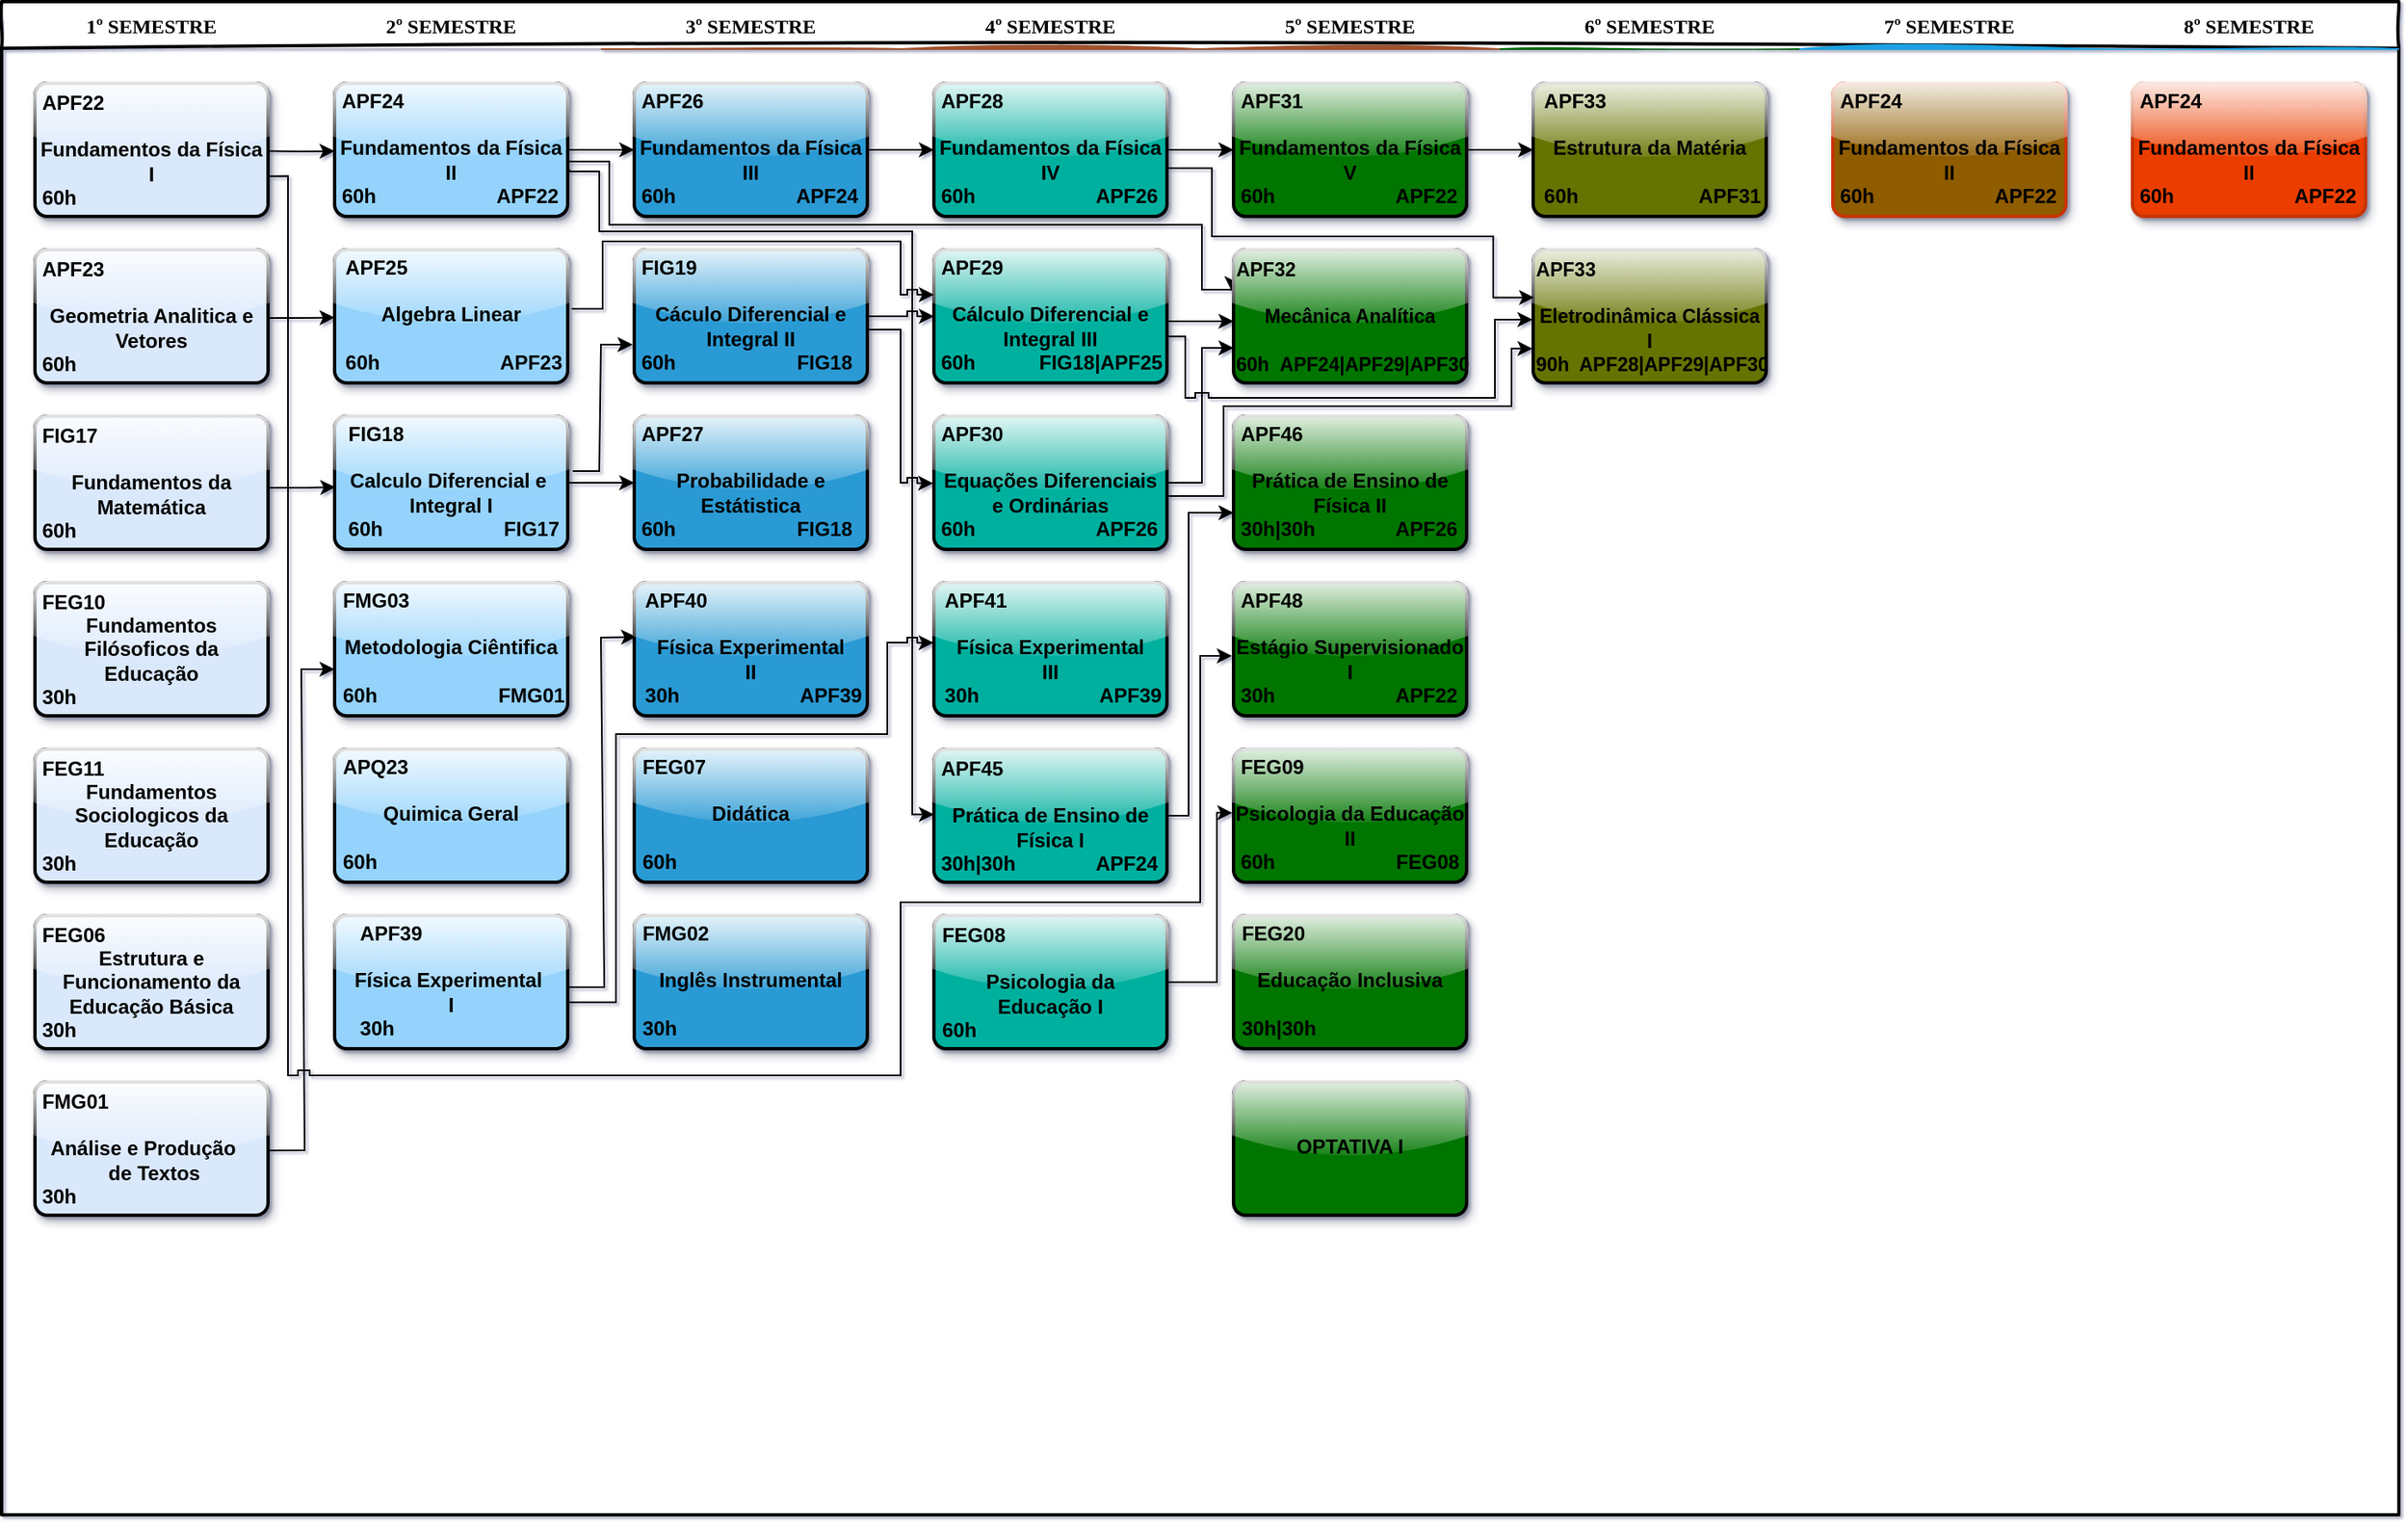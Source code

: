 <mxfile version="23.1.1" type="github">
  <diagram id="wFE0QG_FPsp0jaGvCLVb" name="Page-1">
    <mxGraphModel dx="1876" dy="996" grid="0" gridSize="10" guides="1" tooltips="1" connect="1" arrows="1" fold="1" page="1" pageScale="1" pageWidth="850" pageHeight="1100" math="0" shadow="1">
      <root>
        <mxCell id="0" />
        <mxCell id="1" parent="0" />
        <mxCell id="_5mSTuPxr-ZiKRkBDSY7-1" value="" style="swimlane;fontStyle=2;childLayout=stackLayout;horizontal=1;startSize=28;horizontalStack=1;resizeParent=1;resizeParentMax=0;resizeLast=0;collapsible=0;marginBottom=0;swimlaneFillColor=none;fontFamily=Permanent Marker;fontSize=16;points=[];verticalAlign=top;stackBorder=0;resizable=1;strokeWidth=2;sketch=1;disableMultiStroke=1;gradientColor=none;fillColor=default;glass=0;" parent="1" vertex="1">
          <mxGeometry x="152" y="112" width="1440" height="909" as="geometry" />
        </mxCell>
        <object label="1º SEMESTRE" status="New" id="_5mSTuPxr-ZiKRkBDSY7-2">
          <mxCell style="swimlane;strokeWidth=2;fontFamily=Permanent Marker;html=0;startSize=1;verticalAlign=bottom;spacingBottom=5;points=[];childLayout=stackLayout;stackBorder=20;stackSpacing=20;resizeLast=0;resizeParent=1;horizontalStack=0;collapsible=0;sketch=1;strokeColor=none;fillStyle=solid;fillColor=none;gradientColor=default;" parent="_5mSTuPxr-ZiKRkBDSY7-1" vertex="1">
            <mxGeometry y="28" width="180" height="881" as="geometry" />
          </mxCell>
        </object>
        <object label="&lt;font style=&quot;&quot; face=&quot;Helvetica&quot;&gt;&lt;br&gt;&lt;div style=&quot;text-align: left;&quot;&gt;&amp;nbsp;APF22&lt;/div&gt;&lt;div style=&quot;text-align: left;&quot;&gt;&lt;br&gt;&lt;/div&gt;Fundamentos da Física I&lt;br&gt;&lt;div style=&quot;font-size: 12px; text-align: left;&quot;&gt;&amp;nbsp;60h&lt;span style=&quot;background-color: initial; white-space: pre;&quot;&gt;&#x9;&lt;/span&gt;&lt;span style=&quot;background-color: initial; white-space: pre;&quot;&gt;&#x9;&lt;/span&gt;&lt;/div&gt;&lt;div style=&quot;font-size: 12px; text-align: left;&quot;&gt;&lt;br&gt;&lt;/div&gt;&lt;/font&gt;" placeholders="1" id="_5mSTuPxr-ZiKRkBDSY7-3">
          <mxCell style="whiteSpace=wrap;html=1;strokeWidth=2;fillColor=#dae8fc;fontStyle=1;spacingTop=0;rounded=1;arcSize=9;points=[];fontFamily=Permanent Marker;hachureGap=8;fillWeight=1;strokeColor=default;glass=1;shadow=1;" parent="_5mSTuPxr-ZiKRkBDSY7-2" vertex="1">
            <mxGeometry x="20" y="21" width="140" height="80" as="geometry" />
          </mxCell>
        </object>
        <object label="&lt;div style=&quot;text-align: left;&quot;&gt;&lt;span style=&quot;background-color: initial;&quot;&gt;&lt;font face=&quot;Helvetica&quot;&gt;&lt;br&gt;&lt;/font&gt;&lt;/span&gt;&lt;/div&gt;&lt;div style=&quot;text-align: left;&quot;&gt;&lt;span style=&quot;background-color: initial;&quot;&gt;&lt;font face=&quot;Helvetica&quot;&gt;&amp;nbsp;APF23&lt;/font&gt;&lt;/span&gt;&lt;/div&gt;&lt;div style=&quot;border-color: var(--border-color); text-align: left;&quot;&gt;&lt;font face=&quot;Helvetica&quot;&gt;&lt;br style=&quot;border-color: var(--border-color);&quot;&gt;&lt;/font&gt;&lt;/div&gt;&lt;div style=&quot;text-align: center; border-color: var(--border-color);&quot;&gt;&lt;font face=&quot;Helvetica&quot;&gt;Geometria Analitica e Vetores&lt;/font&gt;&lt;/div&gt;&lt;div style=&quot;text-align: left; border-color: var(--border-color);&quot;&gt;&lt;span style=&quot;font-family: Helvetica; background-color: initial;&quot;&gt;&amp;nbsp;60h&lt;/span&gt;&lt;span style=&quot;font-family: Helvetica; background-color: initial; white-space: pre;&quot;&gt;&amp;nbsp;&amp;nbsp;&amp;nbsp;&amp;nbsp;&lt;/span&gt;&lt;span style=&quot;font-family: Helvetica; background-color: initial; border-color: var(--border-color);&quot;&gt;&lt;span style=&quot;white-space: pre;&quot;&gt;&amp;nbsp;&amp;nbsp;&amp;nbsp;&amp;nbsp;&lt;/span&gt;&lt;/span&gt;&lt;/div&gt;&lt;div style=&quot;border-color: var(--border-color); text-align: left;&quot;&gt;&lt;br style=&quot;border-color: var(--border-color); font-family: Helvetica;&quot;&gt;&lt;/div&gt;" placeholders="1" id="zUUzP4G1sy1ztIb5Q9ei-7">
          <mxCell style="whiteSpace=wrap;html=1;strokeWidth=2;fillColor=#dae8fc;fontStyle=1;spacingTop=0;rounded=1;arcSize=9;points=[];fontFamily=Permanent Marker;hachureGap=8;fillWeight=1;strokeColor=default;glass=1;shadow=1;" parent="_5mSTuPxr-ZiKRkBDSY7-2" vertex="1">
            <mxGeometry x="20" y="121" width="140" height="80" as="geometry" />
          </mxCell>
        </object>
        <mxCell id="syIFeODyCTfg-qtfyvsN-7" value="" style="endArrow=classic;html=1;rounded=0;entryX=0.003;entryY=0.533;entryDx=0;entryDy=0;entryPerimeter=0;" edge="1" parent="_5mSTuPxr-ZiKRkBDSY7-2" target="zUUzP4G1sy1ztIb5Q9ei-38">
          <mxGeometry width="50" height="50" relative="1" as="geometry">
            <mxPoint x="160" y="264" as="sourcePoint" />
            <mxPoint x="198" y="270" as="targetPoint" />
            <Array as="points">
              <mxPoint x="182" y="264" />
            </Array>
          </mxGeometry>
        </mxCell>
        <object label="&lt;div style=&quot;text-align: left;&quot;&gt;&lt;span style=&quot;background-color: initial;&quot;&gt;&lt;font face=&quot;Helvetica&quot;&gt;&lt;br&gt;&lt;/font&gt;&lt;/span&gt;&lt;/div&gt;&lt;div style=&quot;text-align: left;&quot;&gt;&lt;span style=&quot;background-color: initial;&quot;&gt;&lt;font face=&quot;Helvetica&quot;&gt;&amp;nbsp;FIG17&lt;/font&gt;&lt;/span&gt;&lt;/div&gt;&lt;div style=&quot;border-color: var(--border-color); text-align: left;&quot;&gt;&lt;font face=&quot;Helvetica&quot;&gt;&lt;br style=&quot;border-color: var(--border-color);&quot;&gt;&lt;/font&gt;&lt;/div&gt;&lt;div style=&quot;text-align: center; border-color: var(--border-color);&quot;&gt;&lt;font face=&quot;Helvetica&quot;&gt;Fundamentos da Matemática&lt;/font&gt;&lt;/div&gt;&lt;div style=&quot;text-align: left; border-color: var(--border-color);&quot;&gt;&lt;span style=&quot;font-family: Helvetica; background-color: initial;&quot;&gt;&amp;nbsp;60h&lt;/span&gt;&lt;span style=&quot;font-family: Helvetica; background-color: initial; white-space: pre;&quot;&gt;&amp;nbsp;&amp;nbsp;&amp;nbsp;&amp;nbsp;&lt;/span&gt;&lt;span style=&quot;font-family: Helvetica; background-color: initial; border-color: var(--border-color);&quot;&gt;&lt;span style=&quot;white-space: pre;&quot;&gt;&amp;nbsp;&amp;nbsp;&amp;nbsp;&amp;nbsp;&lt;/span&gt;&lt;/span&gt;&lt;/div&gt;&lt;div style=&quot;border-color: var(--border-color); text-align: left;&quot;&gt;&lt;br style=&quot;border-color: var(--border-color); font-family: Helvetica;&quot;&gt;&lt;/div&gt;" placeholders="1" id="zUUzP4G1sy1ztIb5Q9ei-20">
          <mxCell style="whiteSpace=wrap;html=1;strokeWidth=2;fillColor=#dae8fc;fontStyle=1;spacingTop=0;rounded=1;arcSize=9;points=[];fontFamily=Permanent Marker;hachureGap=8;fillWeight=1;strokeColor=default;glass=1;shadow=1;" parent="_5mSTuPxr-ZiKRkBDSY7-2" vertex="1">
            <mxGeometry x="20" y="221" width="140" height="80" as="geometry" />
          </mxCell>
        </object>
        <object label="&lt;div style=&quot;text-align: left;&quot;&gt;&lt;span style=&quot;background-color: initial;&quot;&gt;&lt;font face=&quot;Helvetica&quot;&gt;&lt;br&gt;&lt;/font&gt;&lt;/span&gt;&lt;/div&gt;&lt;div style=&quot;text-align: left;&quot;&gt;&lt;span style=&quot;background-color: initial;&quot;&gt;&lt;font face=&quot;Helvetica&quot;&gt;&amp;nbsp;FEG10&lt;/font&gt;&lt;/span&gt;&lt;/div&gt;&lt;div style=&quot;text-align: center; border-color: var(--border-color);&quot;&gt;&lt;font face=&quot;Helvetica&quot;&gt;Fundamentos Filósoficos da Educação&lt;/font&gt;&lt;/div&gt;&lt;div style=&quot;text-align: left; border-color: var(--border-color);&quot;&gt;&lt;span style=&quot;font-family: Helvetica; background-color: initial;&quot;&gt;&amp;nbsp;30h&lt;/span&gt;&lt;span style=&quot;font-family: Helvetica; background-color: initial; white-space: pre;&quot;&gt;&amp;nbsp;&amp;nbsp;&amp;nbsp;&amp;nbsp;&lt;/span&gt;&lt;span style=&quot;font-family: Helvetica; background-color: initial; border-color: var(--border-color);&quot;&gt;&lt;span style=&quot;white-space: pre;&quot;&gt;&amp;nbsp;&amp;nbsp;&amp;nbsp;&amp;nbsp;&lt;/span&gt;&lt;/span&gt;&lt;/div&gt;&lt;div style=&quot;border-color: var(--border-color); text-align: left;&quot;&gt;&lt;br style=&quot;border-color: var(--border-color); font-family: Helvetica;&quot;&gt;&lt;/div&gt;" placeholders="1" id="zUUzP4G1sy1ztIb5Q9ei-21">
          <mxCell style="whiteSpace=wrap;html=1;strokeWidth=2;fillColor=#dae8fc;fontStyle=1;spacingTop=0;rounded=1;arcSize=9;points=[];fontFamily=Permanent Marker;hachureGap=8;fillWeight=1;strokeColor=default;glass=1;shadow=1;" parent="_5mSTuPxr-ZiKRkBDSY7-2" vertex="1">
            <mxGeometry x="20" y="321" width="140" height="80" as="geometry" />
          </mxCell>
        </object>
        <object label="&lt;div style=&quot;text-align: left;&quot;&gt;&lt;span style=&quot;background-color: initial;&quot;&gt;&lt;font face=&quot;Helvetica&quot;&gt;&lt;br&gt;&lt;/font&gt;&lt;/span&gt;&lt;/div&gt;&lt;div style=&quot;text-align: left;&quot;&gt;&lt;span style=&quot;background-color: initial;&quot;&gt;&lt;font face=&quot;Helvetica&quot;&gt;&amp;nbsp;FEG11&lt;/font&gt;&lt;/span&gt;&lt;/div&gt;&lt;div style=&quot;text-align: center; border-color: var(--border-color);&quot;&gt;&lt;font face=&quot;Helvetica&quot;&gt;Fundamentos Sociologicos da Educação&lt;/font&gt;&lt;/div&gt;&lt;div style=&quot;text-align: left; border-color: var(--border-color);&quot;&gt;&lt;span style=&quot;font-family: Helvetica; background-color: initial;&quot;&gt;&amp;nbsp;30h&lt;/span&gt;&lt;span style=&quot;font-family: Helvetica; background-color: initial; white-space: pre;&quot;&gt;&amp;nbsp;&amp;nbsp;&amp;nbsp;&amp;nbsp;&lt;/span&gt;&lt;span style=&quot;font-family: Helvetica; background-color: initial; border-color: var(--border-color);&quot;&gt;&lt;span style=&quot;white-space: pre;&quot;&gt;&amp;nbsp;&amp;nbsp;&amp;nbsp;&amp;nbsp;&lt;/span&gt;&lt;/span&gt;&lt;/div&gt;&lt;div style=&quot;border-color: var(--border-color); text-align: left;&quot;&gt;&lt;br style=&quot;border-color: var(--border-color); font-family: Helvetica;&quot;&gt;&lt;/div&gt;" placeholders="1" id="zUUzP4G1sy1ztIb5Q9ei-23">
          <mxCell style="whiteSpace=wrap;html=1;strokeWidth=2;fillColor=#dae8fc;fontStyle=1;spacingTop=0;rounded=1;arcSize=9;points=[];fontFamily=Permanent Marker;hachureGap=8;fillWeight=1;strokeColor=default;glass=1;shadow=1;" parent="_5mSTuPxr-ZiKRkBDSY7-2" vertex="1">
            <mxGeometry x="20" y="421" width="140" height="80" as="geometry" />
          </mxCell>
        </object>
        <object label="&lt;div style=&quot;text-align: left;&quot;&gt;&lt;span style=&quot;background-color: initial;&quot;&gt;&lt;font face=&quot;Helvetica&quot;&gt;&lt;br&gt;&lt;/font&gt;&lt;/span&gt;&lt;/div&gt;&lt;div style=&quot;text-align: left;&quot;&gt;&lt;span style=&quot;background-color: initial;&quot;&gt;&lt;font face=&quot;Helvetica&quot;&gt;&amp;nbsp;FEG06&lt;/font&gt;&lt;/span&gt;&lt;/div&gt;&lt;div style=&quot;text-align: center; border-color: var(--border-color);&quot;&gt;&lt;font face=&quot;Helvetica&quot;&gt;Estrutura e Funcionamento da Educação Básica&lt;/font&gt;&lt;/div&gt;&lt;div style=&quot;text-align: left; border-color: var(--border-color);&quot;&gt;&lt;span style=&quot;font-family: Helvetica; background-color: initial;&quot;&gt;&amp;nbsp;30h&lt;/span&gt;&lt;span style=&quot;font-family: Helvetica; background-color: initial; white-space: pre;&quot;&gt;&amp;nbsp;&amp;nbsp;&amp;nbsp;&amp;nbsp;&lt;/span&gt;&lt;span style=&quot;font-family: Helvetica; background-color: initial; border-color: var(--border-color);&quot;&gt;&lt;span style=&quot;white-space: pre;&quot;&gt;&amp;nbsp;&amp;nbsp;&amp;nbsp;&amp;nbsp;&lt;/span&gt;&lt;/span&gt;&lt;/div&gt;&lt;div style=&quot;border-color: var(--border-color); text-align: left;&quot;&gt;&lt;br style=&quot;border-color: var(--border-color); font-family: Helvetica;&quot;&gt;&lt;/div&gt;" placeholders="1" id="zUUzP4G1sy1ztIb5Q9ei-24">
          <mxCell style="whiteSpace=wrap;html=1;strokeWidth=2;fillColor=#dae8fc;fontStyle=1;spacingTop=0;rounded=1;arcSize=9;points=[];fontFamily=Permanent Marker;hachureGap=8;fillWeight=1;strokeColor=default;glass=1;shadow=1;" parent="_5mSTuPxr-ZiKRkBDSY7-2" vertex="1">
            <mxGeometry x="20" y="521" width="140" height="80" as="geometry" />
          </mxCell>
        </object>
        <object label="&lt;div style=&quot;text-align: left;&quot;&gt;&lt;span style=&quot;font-family: Helvetica; background-color: initial;&quot;&gt;&lt;br&gt;&lt;/span&gt;&lt;/div&gt;&lt;div style=&quot;text-align: left;&quot;&gt;&lt;span style=&quot;font-family: Helvetica; background-color: initial;&quot;&gt;&amp;nbsp;FMG01&lt;/span&gt;&lt;br&gt;&lt;/div&gt;&lt;div style=&quot;text-align: left;&quot;&gt;&lt;span style=&quot;background-color: initial;&quot;&gt;&lt;font face=&quot;Helvetica&quot;&gt;&lt;br&gt;&lt;/font&gt;&lt;/span&gt;&lt;/div&gt;&lt;div style=&quot;text-align: center; border-color: var(--border-color);&quot;&gt;&lt;font face=&quot;Helvetica&quot;&gt;Análise e Produção&amp;nbsp; &amp;nbsp; &amp;nbsp;&lt;/font&gt;&lt;span style=&quot;background-color: initial; font-family: Helvetica;&quot;&gt;de Textos&lt;/span&gt;&lt;/div&gt;&lt;div style=&quot;text-align: left; border-color: var(--border-color);&quot;&gt;&lt;span style=&quot;background-color: initial; font-family: Helvetica;&quot;&gt;&amp;nbsp;30h&lt;/span&gt;&lt;span style=&quot;text-align: left; background-color: initial; font-family: Helvetica; white-space: pre;&quot;&gt;&amp;nbsp;&amp;nbsp;&amp;nbsp;&amp;nbsp;&lt;/span&gt;&lt;span style=&quot;text-align: left; background-color: initial; font-family: Helvetica; border-color: var(--border-color);&quot;&gt;&lt;span style=&quot;white-space: pre;&quot;&gt;&amp;nbsp;&amp;nbsp;&amp;nbsp;&amp;nbsp;&lt;/span&gt;&lt;/span&gt;&lt;/div&gt;&lt;div style=&quot;border-color: var(--border-color); text-align: left;&quot;&gt;&lt;br style=&quot;border-color: var(--border-color); font-family: Helvetica;&quot;&gt;&lt;/div&gt;" placeholders="1" id="zUUzP4G1sy1ztIb5Q9ei-25">
          <mxCell style="whiteSpace=wrap;html=1;strokeWidth=2;fillColor=#dae8fc;fontStyle=1;spacingTop=0;rounded=1;arcSize=9;points=[];fontFamily=Permanent Marker;hachureGap=8;fillWeight=1;strokeColor=default;glass=1;shadow=1;" parent="_5mSTuPxr-ZiKRkBDSY7-2" vertex="1">
            <mxGeometry x="20" y="621" width="140" height="80" as="geometry" />
          </mxCell>
        </object>
        <object label="2º SEMESTRE" status="New" id="UxCQeE6TKcD0Ho9k0yVD-1">
          <mxCell style="swimlane;strokeWidth=2;fontFamily=Permanent Marker;html=0;startSize=1;verticalAlign=bottom;spacingBottom=5;points=[];childLayout=stackLayout;stackBorder=20;stackSpacing=20;resizeLast=0;resizeParent=1;horizontalStack=0;collapsible=0;strokeColor=none;fillStyle=solid;fillColor=none;swimlaneLine=0;shadow=0;rounded=0;" parent="_5mSTuPxr-ZiKRkBDSY7-1" vertex="1">
            <mxGeometry x="180" y="28" width="180" height="881" as="geometry" />
          </mxCell>
        </object>
        <object label="&lt;font style=&quot;font-size: 12px;&quot; face=&quot;Helvetica&quot;&gt;&lt;br&gt;&lt;div style=&quot;text-align: left;&quot;&gt;&amp;nbsp;APF24&lt;/div&gt;&lt;div style=&quot;text-align: left;&quot;&gt;&lt;br&gt;&lt;/div&gt;Fundamentos da Física II&lt;br&gt;&lt;div style=&quot;text-align: left; line-height: 120%;&quot;&gt;&amp;nbsp;60h&lt;span style=&quot;background-color: initial; white-space: pre;&quot;&gt;&#x9;&lt;/span&gt;&lt;span style=&quot;background-color: initial; white-space: pre;&quot;&gt;&#x9;&lt;span style=&quot;white-space: pre;font-size:5px&quot;&gt;&#x9;&lt;/span&gt;     &lt;span style=&quot;white-space: pre;&quot;&gt;&#x9;&lt;/span&gt;     APF22&lt;/span&gt;&lt;/div&gt;&lt;div style=&quot;text-align: left;&quot;&gt;&lt;br&gt;&lt;/div&gt;&lt;/font&gt;" placeholders="1" id="zUUzP4G1sy1ztIb5Q9ei-16">
          <mxCell style="whiteSpace=wrap;html=1;strokeWidth=2;fillColor=#95D3FC;fontStyle=1;spacingTop=0;rounded=1;arcSize=9;points=[];fontFamily=Permanent Marker;hachureGap=8;fillWeight=1;strokeColor=default;glass=1;shadow=1;" parent="UxCQeE6TKcD0Ho9k0yVD-1" vertex="1">
            <mxGeometry x="20" y="21" width="140" height="80" as="geometry" />
          </mxCell>
        </object>
        <object label="&lt;font style=&quot;font-size: 12px;&quot; face=&quot;Helvetica&quot;&gt;&lt;br&gt;&lt;div style=&quot;text-align: left;&quot;&gt;&amp;nbsp;APF25&lt;/div&gt;&lt;div style=&quot;text-align: left;&quot;&gt;&lt;br&gt;&lt;/div&gt;Algebra Linear&lt;br&gt;&lt;br&gt;&lt;div style=&quot;text-align: left; line-height: 120%;&quot;&gt;&amp;nbsp;60h&lt;span style=&quot;background-color: initial; white-space: pre;&quot;&gt;&#x9;&lt;/span&gt;&lt;span style=&quot;background-color: initial; white-space: pre;&quot;&gt;&#x9;&lt;span style=&quot;white-space: pre;font-size:5px&quot;&gt;&#x9;&lt;/span&gt;     &lt;span style=&quot;white-space: pre;&quot;&gt;&#x9;&lt;/span&gt;     APF2&lt;/span&gt;3&lt;/div&gt;&lt;div style=&quot;text-align: left;&quot;&gt;&lt;br&gt;&lt;/div&gt;&lt;/font&gt;" placeholders="1" id="zUUzP4G1sy1ztIb5Q9ei-19">
          <mxCell style="whiteSpace=wrap;html=1;strokeWidth=2;fillColor=#95D3FC;fontStyle=1;spacingTop=0;rounded=1;arcSize=9;points=[];fontFamily=Permanent Marker;hachureGap=8;fillWeight=1;strokeColor=default;glass=1;shadow=1;" parent="UxCQeE6TKcD0Ho9k0yVD-1" vertex="1">
            <mxGeometry x="20" y="121" width="140" height="80" as="geometry" />
          </mxCell>
        </object>
        <mxCell id="syIFeODyCTfg-qtfyvsN-4" value="" style="endArrow=classic;html=1;rounded=0;entryX=-0.007;entryY=0.713;entryDx=0;entryDy=0;entryPerimeter=0;" edge="1" parent="UxCQeE6TKcD0Ho9k0yVD-1" target="syIFeODyCTfg-qtfyvsN-1">
          <mxGeometry width="50" height="50" relative="1" as="geometry">
            <mxPoint x="163" y="254" as="sourcePoint" />
            <mxPoint x="198" y="157" as="targetPoint" />
            <Array as="points">
              <mxPoint x="179" y="254" />
              <mxPoint x="180" y="178" />
            </Array>
          </mxGeometry>
        </mxCell>
        <object label="&lt;font style=&quot;font-size: 12px;&quot; face=&quot;Helvetica&quot;&gt;&lt;br&gt;&lt;div style=&quot;text-align: left;&quot;&gt;&amp;nbsp;FIG18&lt;/div&gt;&lt;div style=&quot;text-align: left;&quot;&gt;&lt;br&gt;&lt;/div&gt;Calculo Diferencial e&amp;nbsp;&lt;br&gt;Integral&amp;nbsp;I&lt;br&gt;&lt;div style=&quot;text-align: left; line-height: 120%;&quot;&gt;&amp;nbsp;60h&lt;span style=&quot;background-color: initial; white-space: pre;&quot;&gt;&#x9;&lt;/span&gt;&lt;span style=&quot;background-color: initial; white-space: pre;&quot;&gt;&#x9;&lt;span style=&quot;white-space: pre;font-size:5px&quot;&gt;&#x9;&lt;/span&gt;     &lt;span style=&quot;white-space: pre;&quot;&gt;&#x9;&lt;/span&gt;     &lt;/span&gt;FIG17&lt;/div&gt;&lt;div style=&quot;text-align: left;&quot;&gt;&lt;br&gt;&lt;/div&gt;&lt;/font&gt;" placeholders="1" id="zUUzP4G1sy1ztIb5Q9ei-38">
          <mxCell style="whiteSpace=wrap;html=1;strokeWidth=2;fillColor=#95D3FC;fontStyle=1;spacingTop=0;rounded=1;arcSize=9;points=[];fontFamily=Permanent Marker;hachureGap=8;fillWeight=1;strokeColor=default;glass=1;shadow=1;" parent="UxCQeE6TKcD0Ho9k0yVD-1" vertex="1">
            <mxGeometry x="20" y="221" width="140" height="80" as="geometry" />
          </mxCell>
        </object>
        <object label="&lt;font style=&quot;font-size: 12px;&quot; face=&quot;Helvetica&quot;&gt;&lt;br&gt;&lt;div style=&quot;text-align: left;&quot;&gt;&amp;nbsp;FMG03&lt;/div&gt;&lt;div style=&quot;text-align: left;&quot;&gt;&lt;br&gt;&lt;/div&gt;Metodologia Ciêntifica&lt;br&gt;&lt;br&gt;&lt;div style=&quot;text-align: left; line-height: 120%;&quot;&gt;&amp;nbsp;60h&lt;span style=&quot;background-color: initial; white-space: pre;&quot;&gt;&#x9;&lt;/span&gt;&lt;span style=&quot;background-color: initial; white-space: pre;&quot;&gt;&#x9;&lt;span style=&quot;white-space: pre;font-size:5px&quot;&gt;&#x9;&lt;/span&gt;     &lt;span style=&quot;white-space: pre;&quot;&gt;&#x9;&lt;/span&gt;     &lt;/span&gt;FMG01&lt;/div&gt;&lt;div style=&quot;text-align: left;&quot;&gt;&lt;br&gt;&lt;/div&gt;&lt;/font&gt;" placeholders="1" id="zUUzP4G1sy1ztIb5Q9ei-39">
          <mxCell style="whiteSpace=wrap;html=1;strokeWidth=2;fillColor=#95D3FC;fontStyle=1;spacingTop=0;rounded=1;arcSize=9;points=[];fontFamily=Permanent Marker;hachureGap=8;fillWeight=1;strokeColor=default;glass=1;shadow=1;" parent="UxCQeE6TKcD0Ho9k0yVD-1" vertex="1">
            <mxGeometry x="20" y="321" width="140" height="80" as="geometry" />
          </mxCell>
        </object>
        <object label="&lt;font style=&quot;font-size: 12px;&quot; face=&quot;Helvetica&quot;&gt;&lt;br&gt;&lt;div style=&quot;text-align: left;&quot;&gt;&amp;nbsp;APQ23&lt;/div&gt;&lt;div style=&quot;text-align: left;&quot;&gt;&lt;br&gt;&lt;/div&gt;Quimica Geral&lt;br&gt;&lt;br&gt;&lt;div style=&quot;text-align: left; line-height: 120%;&quot;&gt;&amp;nbsp;60h&lt;span style=&quot;background-color: initial; white-space: pre;&quot;&gt;&#x9;&lt;/span&gt;&lt;span style=&quot;background-color: initial; white-space: pre;&quot;&gt;&#x9;&lt;span style=&quot;white-space: pre;font-size:5px&quot;&gt;&#x9;&lt;/span&gt;     &lt;span style=&quot;white-space: pre;&quot;&gt;&#x9;&lt;/span&gt;     &lt;/span&gt;&amp;nbsp; &amp;nbsp; &amp;nbsp; &amp;nbsp; &amp;nbsp; &amp;nbsp;&amp;nbsp;&lt;/div&gt;&lt;div style=&quot;text-align: left;&quot;&gt;&lt;br&gt;&lt;/div&gt;&lt;/font&gt;" placeholders="1" id="zUUzP4G1sy1ztIb5Q9ei-40">
          <mxCell style="whiteSpace=wrap;html=1;strokeWidth=2;fillColor=#95D3FC;fontStyle=1;spacingTop=0;rounded=1;arcSize=9;points=[];fontFamily=Permanent Marker;hachureGap=8;fillWeight=1;strokeColor=default;glass=1;shadow=1;" parent="UxCQeE6TKcD0Ho9k0yVD-1" vertex="1">
            <mxGeometry x="20" y="421" width="140" height="80" as="geometry" />
          </mxCell>
        </object>
        <mxCell id="syIFeODyCTfg-qtfyvsN-9" value="" style="endArrow=classic;html=1;rounded=0;entryX=0.008;entryY=0.407;entryDx=0;entryDy=0;entryPerimeter=0;" edge="1" parent="UxCQeE6TKcD0Ho9k0yVD-1" target="syIFeODyCTfg-qtfyvsN-8">
          <mxGeometry width="50" height="50" relative="1" as="geometry">
            <mxPoint x="160" y="564" as="sourcePoint" />
            <mxPoint x="210" y="514" as="targetPoint" />
            <Array as="points">
              <mxPoint x="182" y="564" />
              <mxPoint x="180" y="354" />
            </Array>
          </mxGeometry>
        </mxCell>
        <object label="&lt;font style=&quot;font-size: 12px;&quot; face=&quot;Helvetica&quot;&gt;&lt;br&gt;&lt;div style=&quot;text-align: left;&quot;&gt;&amp;nbsp;APF39&lt;/div&gt;&lt;div style=&quot;text-align: left;&quot;&gt;&lt;br&gt;&lt;/div&gt;Física Experimental&amp;nbsp;&lt;br&gt;I&lt;br&gt;&lt;div style=&quot;text-align: left; line-height: 120%;&quot;&gt;&amp;nbsp;30h&lt;span style=&quot;background-color: initial; white-space: pre;&quot;&gt;&#x9;&lt;/span&gt;&lt;span style=&quot;background-color: initial; white-space: pre;&quot;&gt;&#x9;&lt;span style=&quot;white-space: pre;font-size:5px&quot;&gt;&#x9;&lt;/span&gt;     &lt;span style=&quot;white-space: pre;&quot;&gt;&#x9;&lt;/span&gt;     &lt;/span&gt;&lt;/div&gt;&lt;div style=&quot;text-align: left;&quot;&gt;&lt;br&gt;&lt;/div&gt;&lt;/font&gt;" placeholders="1" id="zUUzP4G1sy1ztIb5Q9ei-41">
          <mxCell style="whiteSpace=wrap;html=1;strokeWidth=2;fillColor=#95D3FC;fontStyle=1;spacingTop=0;rounded=1;arcSize=9;points=[];fontFamily=Permanent Marker;hachureGap=8;fillWeight=1;strokeColor=default;glass=1;shadow=1;" parent="UxCQeE6TKcD0Ho9k0yVD-1" vertex="1">
            <mxGeometry x="20" y="521" width="140" height="80" as="geometry" />
          </mxCell>
        </object>
        <object label="3º SEMESTRE" status="New" id="UxCQeE6TKcD0Ho9k0yVD-9">
          <mxCell style="swimlane;strokeWidth=2;fontFamily=Permanent Marker;html=0;startSize=1;verticalAlign=bottom;spacingBottom=5;points=[];childLayout=stackLayout;stackBorder=20;stackSpacing=20;resizeLast=0;resizeParent=1;horizontalStack=0;collapsible=0;sketch=1;strokeColor=none;fillStyle=solid;fillColor=#A0522D;fontStyle=1" parent="_5mSTuPxr-ZiKRkBDSY7-1" vertex="1">
            <mxGeometry x="360" y="28" width="180" height="881" as="geometry" />
          </mxCell>
        </object>
        <object label="&lt;font style=&quot;font-size: 12px;&quot; face=&quot;Helvetica&quot;&gt;&lt;br&gt;&lt;div style=&quot;text-align: left;&quot;&gt;&amp;nbsp;APF26&lt;/div&gt;&lt;div style=&quot;text-align: left;&quot;&gt;&lt;br&gt;&lt;/div&gt;Fundamentos da Física III&lt;br&gt;&lt;div style=&quot;text-align: left; line-height: 120%;&quot;&gt;&amp;nbsp;60h&lt;span style=&quot;background-color: initial; white-space: pre;&quot;&gt;&#x9;&lt;/span&gt;&lt;span style=&quot;background-color: initial; white-space: pre;&quot;&gt;&#x9;&lt;span style=&quot;white-space: pre;font-size:5px&quot;&gt;&#x9;&lt;/span&gt;     &lt;span style=&quot;white-space: pre;&quot;&gt;&#x9;&lt;/span&gt;     APF2&lt;/span&gt;4&lt;/div&gt;&lt;div style=&quot;text-align: left;&quot;&gt;&lt;br&gt;&lt;/div&gt;&lt;/font&gt;" placeholders="1" id="zUUzP4G1sy1ztIb5Q9ei-44">
          <mxCell style="whiteSpace=wrap;html=1;strokeWidth=2;fillColor=#299AD4;fontStyle=1;spacingTop=0;rounded=1;arcSize=9;points=[];fontFamily=Permanent Marker;hachureGap=8;fillWeight=1;strokeColor=default;glass=1;shadow=1;" parent="UxCQeE6TKcD0Ho9k0yVD-9" vertex="1">
            <mxGeometry x="20" y="21" width="140" height="80" as="geometry" />
          </mxCell>
        </object>
        <mxCell id="syIFeODyCTfg-qtfyvsN-43" style="edgeStyle=orthogonalEdgeStyle;rounded=0;orthogonalLoop=1;jettySize=auto;html=1;" edge="1" parent="UxCQeE6TKcD0Ho9k0yVD-9">
          <mxGeometry relative="1" as="geometry">
            <mxPoint x="-20" y="68.0" as="sourcePoint" />
            <mxPoint x="379" y="146" as="targetPoint" />
            <Array as="points">
              <mxPoint x="5" y="68" />
              <mxPoint x="5" y="106" />
              <mxPoint x="361" y="106" />
              <mxPoint x="361" y="145" />
              <mxPoint x="379" y="145" />
            </Array>
          </mxGeometry>
        </mxCell>
        <object label="&lt;font style=&quot;font-size: 12px;&quot; face=&quot;Helvetica&quot;&gt;&lt;br&gt;&lt;div style=&quot;text-align: left;&quot;&gt;&amp;nbsp;FIG19&lt;/div&gt;&lt;div style=&quot;text-align: left;&quot;&gt;&lt;br&gt;&lt;/div&gt;Cáculo Diferencial e Integral II&lt;br&gt;&lt;div style=&quot;text-align: left; line-height: 120%;&quot;&gt;&amp;nbsp;60h&lt;span style=&quot;background-color: initial; white-space: pre;&quot;&gt;&#x9;&lt;/span&gt;&lt;span style=&quot;background-color: initial; white-space: pre;&quot;&gt;&#x9;&lt;span style=&quot;white-space: pre;font-size:5px&quot;&gt;&#x9;&lt;/span&gt;     &lt;span style=&quot;white-space: pre;&quot;&gt;&#x9;&lt;/span&gt;     &lt;/span&gt;FIG18&lt;/div&gt;&lt;div style=&quot;text-align: left;&quot;&gt;&lt;br&gt;&lt;/div&gt;&lt;/font&gt;" placeholders="1" id="syIFeODyCTfg-qtfyvsN-1">
          <mxCell style="whiteSpace=wrap;html=1;strokeWidth=2;fillColor=#299AD4;fontStyle=1;spacingTop=0;rounded=1;arcSize=9;points=[];fontFamily=Permanent Marker;hachureGap=8;fillWeight=1;strokeColor=default;glass=1;shadow=1;" vertex="1" parent="UxCQeE6TKcD0Ho9k0yVD-9">
            <mxGeometry x="20" y="121" width="140" height="80" as="geometry" />
          </mxCell>
        </object>
        <mxCell id="syIFeODyCTfg-qtfyvsN-35" style="edgeStyle=orthogonalEdgeStyle;rounded=0;orthogonalLoop=1;jettySize=auto;html=1;entryX=-0.003;entryY=0.504;entryDx=0;entryDy=0;entryPerimeter=0;exitX=1.003;exitY=0.604;exitDx=0;exitDy=0;exitPerimeter=0;" edge="1" parent="UxCQeE6TKcD0Ho9k0yVD-9" target="syIFeODyCTfg-qtfyvsN-33">
          <mxGeometry relative="1" as="geometry">
            <mxPoint x="160.02" y="165" as="sourcePoint" />
            <mxPoint x="200.3" y="254.44" as="targetPoint" />
            <Array as="points">
              <mxPoint x="160" y="169" />
              <mxPoint x="180" y="169" />
              <mxPoint x="180" y="261" />
              <mxPoint x="184" y="261" />
              <mxPoint x="184" y="258" />
              <mxPoint x="190" y="258" />
              <mxPoint x="190" y="261" />
            </Array>
          </mxGeometry>
        </mxCell>
        <object label="&lt;font style=&quot;font-size: 12px;&quot; face=&quot;Helvetica&quot;&gt;&lt;br&gt;&lt;div style=&quot;text-align: left;&quot;&gt;&amp;nbsp;APF27&lt;/div&gt;&lt;div style=&quot;text-align: left;&quot;&gt;&lt;br&gt;&lt;/div&gt;Probabilidade e Estátistica&lt;br&gt;&lt;div style=&quot;text-align: left; line-height: 120%;&quot;&gt;&amp;nbsp;60h&lt;span style=&quot;background-color: initial; white-space: pre;&quot;&gt;&#x9;&lt;/span&gt;&lt;span style=&quot;background-color: initial; white-space: pre;&quot;&gt;&#x9;&lt;span style=&quot;white-space: pre;font-size:5px&quot;&gt;&#x9;&lt;/span&gt;     &lt;span style=&quot;white-space: pre;&quot;&gt;&#x9;&lt;/span&gt;     &lt;/span&gt;FIG18&lt;/div&gt;&lt;div style=&quot;text-align: left;&quot;&gt;&lt;br&gt;&lt;/div&gt;&lt;/font&gt;" placeholders="1" id="syIFeODyCTfg-qtfyvsN-5">
          <mxCell style="whiteSpace=wrap;html=1;strokeWidth=2;fillColor=#299AD4;fontStyle=1;spacingTop=0;rounded=1;arcSize=9;points=[];fontFamily=Permanent Marker;hachureGap=8;fillWeight=1;strokeColor=default;glass=1;shadow=1;" vertex="1" parent="UxCQeE6TKcD0Ho9k0yVD-9">
            <mxGeometry x="20" y="221" width="140" height="80" as="geometry" />
          </mxCell>
        </object>
        <object label="&lt;font style=&quot;font-size: 12px;&quot; face=&quot;Helvetica&quot;&gt;&lt;br&gt;&lt;div style=&quot;text-align: left;&quot;&gt;&amp;nbsp;APF40&lt;/div&gt;&lt;div style=&quot;text-align: left;&quot;&gt;&lt;br&gt;&lt;/div&gt;Física Experimental&lt;br&gt;II&lt;br&gt;&lt;div style=&quot;text-align: left; line-height: 120%;&quot;&gt;&amp;nbsp;30h&lt;span style=&quot;background-color: initial; white-space: pre;&quot;&gt;&#x9;&lt;/span&gt;&lt;span style=&quot;background-color: initial; white-space: pre;&quot;&gt;&#x9;&lt;span style=&quot;white-space: pre;font-size:5px&quot;&gt;&#x9;&lt;/span&gt;     &lt;span style=&quot;white-space: pre;&quot;&gt;&#x9;&lt;/span&gt;     &lt;/span&gt;APF39&lt;/div&gt;&lt;div style=&quot;text-align: left;&quot;&gt;&lt;br&gt;&lt;/div&gt;&lt;/font&gt;" placeholders="1" id="syIFeODyCTfg-qtfyvsN-8">
          <mxCell style="whiteSpace=wrap;html=1;strokeWidth=2;fillColor=#299AD4;fontStyle=1;spacingTop=0;rounded=1;arcSize=9;points=[];fontFamily=Permanent Marker;hachureGap=8;fillWeight=1;strokeColor=default;glass=1;shadow=1;" vertex="1" parent="UxCQeE6TKcD0Ho9k0yVD-9">
            <mxGeometry x="20" y="321" width="140" height="80" as="geometry" />
          </mxCell>
        </object>
        <object label="&lt;font style=&quot;font-size: 12px;&quot; face=&quot;Helvetica&quot;&gt;&lt;br&gt;&lt;div style=&quot;text-align: left;&quot;&gt;&amp;nbsp;FEG07&lt;/div&gt;&lt;div style=&quot;text-align: left;&quot;&gt;&lt;br&gt;&lt;/div&gt;Didática&lt;br&gt;&lt;br&gt;&lt;div style=&quot;text-align: left; line-height: 120%;&quot;&gt;&amp;nbsp;60h&lt;span style=&quot;background-color: initial; white-space: pre;&quot;&gt;&#x9;&lt;/span&gt;&lt;span style=&quot;background-color: initial; white-space: pre;&quot;&gt;&#x9;&lt;span style=&quot;white-space: pre;font-size:5px&quot;&gt;&#x9;&lt;/span&gt;     &lt;span style=&quot;white-space: pre;&quot;&gt;&#x9;&lt;/span&gt;     &lt;/span&gt;&amp;nbsp; &amp;nbsp; &amp;nbsp; &amp;nbsp; &amp;nbsp; &amp;nbsp;&amp;nbsp;&lt;/div&gt;&lt;div style=&quot;text-align: left; line-height: 120%;&quot;&gt;&lt;br&gt;&lt;/div&gt;&lt;/font&gt;" placeholders="1" id="syIFeODyCTfg-qtfyvsN-11">
          <mxCell style="whiteSpace=wrap;html=1;strokeWidth=2;fillColor=#299AD4;fontStyle=1;spacingTop=0;rounded=1;arcSize=9;points=[];fontFamily=Permanent Marker;hachureGap=8;fillWeight=1;strokeColor=default;glass=1;shadow=1;" vertex="1" parent="UxCQeE6TKcD0Ho9k0yVD-9">
            <mxGeometry x="20" y="421" width="140" height="80" as="geometry" />
          </mxCell>
        </object>
        <object label="&lt;font style=&quot;font-size: 12px;&quot; face=&quot;Helvetica&quot;&gt;&lt;br&gt;&lt;div style=&quot;text-align: left;&quot;&gt;&amp;nbsp;FMG02&lt;/div&gt;&lt;div style=&quot;text-align: left;&quot;&gt;&lt;br&gt;&lt;/div&gt;Inglês Instrumental&lt;br&gt;&lt;br&gt;&lt;div style=&quot;text-align: left; line-height: 120%;&quot;&gt;&amp;nbsp;30h&lt;span style=&quot;background-color: initial; white-space: pre;&quot;&gt;&#x9;&lt;/span&gt;&lt;span style=&quot;background-color: initial; white-space: pre;&quot;&gt;&#x9;&lt;span style=&quot;white-space: pre;font-size:5px&quot;&gt;&#x9;&lt;/span&gt;     &lt;span style=&quot;white-space: pre;&quot;&gt;&#x9;&lt;/span&gt;     &lt;/span&gt;&amp;nbsp; &amp;nbsp; &amp;nbsp; &amp;nbsp; &amp;nbsp; &amp;nbsp;&amp;nbsp;&lt;/div&gt;&lt;div style=&quot;text-align: left;&quot;&gt;&lt;br&gt;&lt;/div&gt;&lt;/font&gt;" placeholders="1" id="syIFeODyCTfg-qtfyvsN-12">
          <mxCell style="whiteSpace=wrap;html=1;strokeWidth=2;fillColor=#299AD4;fontStyle=1;spacingTop=0;rounded=1;arcSize=9;points=[];fontFamily=Permanent Marker;hachureGap=8;fillWeight=1;strokeColor=default;glass=1;shadow=1;" vertex="1" parent="UxCQeE6TKcD0Ho9k0yVD-9">
            <mxGeometry x="20" y="521" width="140" height="80" as="geometry" />
          </mxCell>
        </object>
        <object label="4º SEMESTRE" status="New" id="UxCQeE6TKcD0Ho9k0yVD-5">
          <mxCell style="swimlane;strokeWidth=2;fontFamily=Permanent Marker;html=0;startSize=1;verticalAlign=bottom;spacingBottom=5;points=[];childLayout=stackLayout;stackBorder=20;stackSpacing=20;resizeLast=0;resizeParent=1;horizontalStack=0;collapsible=0;sketch=1;strokeColor=none;fillStyle=solid;fillColor=#A0522D;" parent="_5mSTuPxr-ZiKRkBDSY7-1" vertex="1">
            <mxGeometry x="540" y="28" width="180" height="881" as="geometry" />
          </mxCell>
        </object>
        <object label="&lt;font style=&quot;font-size: 12px;&quot; face=&quot;Helvetica&quot;&gt;&lt;br&gt;&lt;div style=&quot;text-align: left;&quot;&gt;&amp;nbsp;APF28&lt;/div&gt;&lt;div style=&quot;text-align: left;&quot;&gt;&lt;br&gt;&lt;/div&gt;Fundamentos da Física IV&lt;br&gt;&lt;div style=&quot;text-align: left; line-height: 120%;&quot;&gt;&amp;nbsp;60h&lt;span style=&quot;background-color: initial; white-space: pre;&quot;&gt;&#x9;&lt;/span&gt;&lt;span style=&quot;background-color: initial; white-space: pre;&quot;&gt;&#x9;&lt;span style=&quot;white-space: pre;font-size:5px&quot;&gt;&#x9;&lt;/span&gt;     &lt;span style=&quot;white-space: pre;&quot;&gt;&#x9;&lt;/span&gt;     APF2&lt;/span&gt;6&lt;/div&gt;&lt;div style=&quot;text-align: left;&quot;&gt;&lt;br&gt;&lt;/div&gt;&lt;/font&gt;" placeholders="1" id="zUUzP4G1sy1ztIb5Q9ei-46">
          <mxCell style="whiteSpace=wrap;html=1;strokeWidth=2;fillColor=#03B09F;fontStyle=1;spacingTop=0;rounded=1;arcSize=9;points=[];fontFamily=Permanent Marker;hachureGap=8;fillWeight=1;strokeColor=default;glass=1;shadow=1;" parent="UxCQeE6TKcD0Ho9k0yVD-5" vertex="1">
            <mxGeometry x="20" y="21" width="140" height="80" as="geometry" />
          </mxCell>
        </object>
        <object label="&lt;font style=&quot;font-size: 12px;&quot; face=&quot;Helvetica&quot;&gt;&lt;br&gt;&lt;div style=&quot;text-align: left;&quot;&gt;&amp;nbsp;APF29&lt;/div&gt;&lt;div style=&quot;text-align: left;&quot;&gt;&lt;br&gt;&lt;/div&gt;Cálculo Diferencial e Integral III&lt;br&gt;&lt;div style=&quot;text-align: left; line-height: 120%;&quot;&gt;&amp;nbsp;60h&lt;span style=&quot;background-color: initial; white-space: pre;&quot;&gt;&#x9;&lt;/span&gt;&lt;span style=&quot;background-color: initial; white-space: pre;&quot;&gt;&#x9;&lt;span style=&quot;white-space: pre;font-size:5px&quot;&gt;&#x9;&lt;/span&gt;  &lt;/span&gt;FIG18|APF25&lt;/div&gt;&lt;div style=&quot;text-align: left;&quot;&gt;&lt;br&gt;&lt;/div&gt;&lt;/font&gt;" placeholders="1" id="syIFeODyCTfg-qtfyvsN-18">
          <mxCell style="whiteSpace=wrap;html=1;strokeWidth=2;fillColor=#03B09F;fontStyle=1;spacingTop=0;rounded=1;arcSize=9;points=[];fontFamily=Permanent Marker;hachureGap=8;fillWeight=1;strokeColor=default;glass=1;shadow=1;" vertex="1" parent="UxCQeE6TKcD0Ho9k0yVD-5">
            <mxGeometry x="20" y="121" width="140" height="80" as="geometry" />
          </mxCell>
        </object>
        <object label="&lt;font style=&quot;font-size: 12px;&quot; face=&quot;Helvetica&quot;&gt;&lt;br&gt;&lt;div style=&quot;text-align: left;&quot;&gt;&amp;nbsp;APF30&lt;/div&gt;&lt;div style=&quot;text-align: left;&quot;&gt;&lt;br&gt;&lt;/div&gt;Equações Diferenciais e Ordinárias&lt;br&gt;&lt;div style=&quot;text-align: left; line-height: 120%;&quot;&gt;&amp;nbsp;60h&lt;span style=&quot;background-color: initial; white-space: pre;&quot;&gt;&#x9;&lt;/span&gt;&lt;span style=&quot;background-color: initial; white-space: pre;&quot;&gt;&#x9;&lt;span style=&quot;white-space: pre;font-size:5px&quot;&gt;&#x9;&lt;/span&gt;     &lt;span style=&quot;white-space: pre;&quot;&gt;&#x9;&lt;/span&gt;     APF2&lt;/span&gt;6&lt;/div&gt;&lt;div style=&quot;text-align: left;&quot;&gt;&lt;br&gt;&lt;/div&gt;&lt;/font&gt;" placeholders="1" id="syIFeODyCTfg-qtfyvsN-33">
          <mxCell style="whiteSpace=wrap;html=1;strokeWidth=2;fillColor=#03B09F;fontStyle=1;spacingTop=0;rounded=1;arcSize=9;points=[];fontFamily=Permanent Marker;hachureGap=8;fillWeight=1;strokeColor=default;glass=1;shadow=1;" vertex="1" parent="UxCQeE6TKcD0Ho9k0yVD-5">
            <mxGeometry x="20" y="221" width="140" height="80" as="geometry" />
          </mxCell>
        </object>
        <object label="&lt;font style=&quot;font-size: 12px;&quot; face=&quot;Helvetica&quot;&gt;&lt;br&gt;&lt;div style=&quot;text-align: left;&quot;&gt;&amp;nbsp;APF41&lt;/div&gt;&lt;div style=&quot;text-align: left;&quot;&gt;&lt;br&gt;&lt;/div&gt;Física Experimental&lt;br&gt;III&lt;br&gt;&lt;div style=&quot;text-align: left; line-height: 120%;&quot;&gt;&amp;nbsp;30h&lt;span style=&quot;background-color: initial; white-space: pre;&quot;&gt;&#x9;&lt;/span&gt;&lt;span style=&quot;background-color: initial; white-space: pre;&quot;&gt;&#x9;&lt;span style=&quot;white-space: pre;font-size:5px&quot;&gt;&#x9;&lt;/span&gt;     &lt;span style=&quot;white-space: pre;&quot;&gt;&#x9;&lt;/span&gt;     APF&lt;/span&gt;39&lt;/div&gt;&lt;div style=&quot;text-align: left;&quot;&gt;&lt;br&gt;&lt;/div&gt;&lt;/font&gt;" placeholders="1" id="syIFeODyCTfg-qtfyvsN-36">
          <mxCell style="whiteSpace=wrap;html=1;strokeWidth=2;fillColor=#03B09F;fontStyle=1;spacingTop=0;rounded=1;arcSize=9;points=[];fontFamily=Permanent Marker;hachureGap=8;fillWeight=1;strokeColor=default;glass=1;shadow=1;" vertex="1" parent="UxCQeE6TKcD0Ho9k0yVD-5">
            <mxGeometry x="20" y="321" width="140" height="80" as="geometry" />
          </mxCell>
        </object>
        <object label="&lt;font style=&quot;font-size: 12px;&quot; face=&quot;Helvetica&quot;&gt;&lt;br&gt;&lt;div style=&quot;text-align: left;&quot;&gt;&amp;nbsp;APF45&lt;/div&gt;&lt;div style=&quot;text-align: left;&quot;&gt;&lt;br&gt;&lt;/div&gt;Prática de Ensino de Física I&lt;br&gt;&lt;div style=&quot;text-align: left; line-height: 120%;&quot;&gt;&amp;nbsp;30h|30h&lt;span style=&quot;background-color: initial; white-space: pre;&quot;&gt; &lt;span style=&quot;white-space: pre;&quot;&gt;&#x9;&lt;/span&gt; &lt;/span&gt;&amp;nbsp; &amp;nbsp; &amp;nbsp; &amp;nbsp; &amp;nbsp; &amp;nbsp; APF24&lt;/div&gt;&lt;div style=&quot;text-align: left; line-height: 120%;&quot;&gt;&lt;br&gt;&lt;/div&gt;&lt;/font&gt;" placeholders="1" id="syIFeODyCTfg-qtfyvsN-38">
          <mxCell style="whiteSpace=wrap;html=1;strokeWidth=2;fillColor=#03B09F;fontStyle=1;spacingTop=0;rounded=1;arcSize=9;points=[];fontFamily=Permanent Marker;hachureGap=8;fillWeight=1;strokeColor=default;glass=1;shadow=1;" vertex="1" parent="UxCQeE6TKcD0Ho9k0yVD-5">
            <mxGeometry x="20" y="421" width="140" height="80" as="geometry" />
          </mxCell>
        </object>
        <object label="&lt;font style=&quot;font-size: 12px;&quot; face=&quot;Helvetica&quot;&gt;&lt;br&gt;&lt;div style=&quot;text-align: left;&quot;&gt;&amp;nbsp;FEG08&amp;nbsp;&lt;/div&gt;&lt;div style=&quot;text-align: left;&quot;&gt;&lt;br&gt;&lt;/div&gt;Psicologia da &lt;br&gt;Educação I&lt;br&gt;&lt;div style=&quot;text-align: left; line-height: 120%;&quot;&gt;&amp;nbsp;60h&lt;span style=&quot;background-color: initial; white-space: pre;&quot;&gt; &lt;span style=&quot;white-space: pre;&quot;&gt;&#x9;&lt;/span&gt; &lt;/span&gt;&amp;nbsp; &amp;nbsp; &amp;nbsp; &amp;nbsp; &amp;nbsp; &amp;nbsp; &amp;nbsp; &amp;nbsp;&amp;nbsp;&lt;span style=&quot;white-space: pre;&quot;&gt;&#x9;&lt;/span&gt;&amp;nbsp;&lt;/div&gt;&lt;div style=&quot;text-align: left; line-height: 120%;&quot;&gt;&lt;br&gt;&lt;/div&gt;&lt;/font&gt;" placeholders="1" id="syIFeODyCTfg-qtfyvsN-41">
          <mxCell style="whiteSpace=wrap;html=1;strokeWidth=2;fillColor=#03B09F;fontStyle=1;spacingTop=0;rounded=1;arcSize=9;points=[];fontFamily=Permanent Marker;hachureGap=8;fillWeight=1;strokeColor=default;glass=1;shadow=1;" vertex="1" parent="UxCQeE6TKcD0Ho9k0yVD-5">
            <mxGeometry x="20" y="521" width="140" height="80" as="geometry" />
          </mxCell>
        </object>
        <object label="5º SEMESTRE" status="New" id="zUUzP4G1sy1ztIb5Q9ei-34">
          <mxCell style="swimlane;strokeWidth=2;fontFamily=Permanent Marker;html=0;startSize=1;verticalAlign=bottom;spacingBottom=5;points=[];childLayout=stackLayout;stackBorder=20;stackSpacing=20;resizeLast=0;resizeParent=1;horizontalStack=0;collapsible=0;sketch=1;strokeColor=none;fillStyle=solid;fillColor=#A0522D;" parent="_5mSTuPxr-ZiKRkBDSY7-1" vertex="1">
            <mxGeometry x="720" y="28" width="180" height="881" as="geometry" />
          </mxCell>
        </object>
        <object label="&lt;font style=&quot;font-size: 12px;&quot; face=&quot;Helvetica&quot;&gt;&lt;br&gt;&lt;div style=&quot;text-align: left;&quot;&gt;&amp;nbsp;APF31&lt;/div&gt;&lt;div style=&quot;text-align: left;&quot;&gt;&lt;br&gt;&lt;/div&gt;Fundamentos da Física V&lt;br&gt;&lt;div style=&quot;text-align: left; line-height: 120%;&quot;&gt;&amp;nbsp;60h&lt;span style=&quot;background-color: initial; white-space: pre;&quot;&gt;&#x9;&lt;/span&gt;&lt;span style=&quot;background-color: initial; white-space: pre;&quot;&gt;&#x9;&lt;span style=&quot;white-space: pre;font-size:5px&quot;&gt;&#x9;&lt;/span&gt;     &lt;span style=&quot;white-space: pre;&quot;&gt;&#x9;&lt;/span&gt;     APF22&lt;/span&gt;&lt;/div&gt;&lt;div style=&quot;text-align: left;&quot;&gt;&lt;br&gt;&lt;/div&gt;&lt;/font&gt;" placeholders="1" id="zUUzP4G1sy1ztIb5Q9ei-47">
          <mxCell style="whiteSpace=wrap;html=1;strokeWidth=2;fillColor=#007500;fontStyle=1;spacingTop=0;rounded=1;arcSize=9;points=[];fontFamily=Permanent Marker;hachureGap=8;fillWeight=1;strokeColor=default;glass=1;shadow=1;" parent="zUUzP4G1sy1ztIb5Q9ei-34" vertex="1">
            <mxGeometry x="20" y="21" width="140" height="80" as="geometry" />
          </mxCell>
        </object>
        <object label="&lt;font style=&quot;font-size: 11.5px;&quot; face=&quot;Helvetica&quot;&gt;&lt;br&gt;&lt;div style=&quot;text-align: left;&quot;&gt;&amp;nbsp;APF32&lt;/div&gt;&lt;div style=&quot;text-align: left;&quot;&gt;&lt;br&gt;&lt;/div&gt;Mecânica Analítica&lt;br&gt;&lt;br&gt;&lt;div style=&quot;text-align: left; line-height: 120%;&quot;&gt;&amp;nbsp;60h&amp;nbsp;&amp;nbsp;&lt;span style=&quot;background-color: initial; white-space: pre;&quot;&gt;APF2&lt;/span&gt;4|APF29|APF30&lt;/div&gt;&lt;div style=&quot;text-align: left;&quot;&gt;&lt;br&gt;&lt;/div&gt;&lt;/font&gt;" placeholders="1" id="syIFeODyCTfg-qtfyvsN-42">
          <mxCell style="whiteSpace=wrap;html=1;strokeWidth=2;fillColor=#007500;fontStyle=1;spacingTop=0;rounded=1;arcSize=9;points=[];fontFamily=Permanent Marker;hachureGap=8;fillWeight=1;strokeColor=default;glass=1;shadow=1;" vertex="1" parent="zUUzP4G1sy1ztIb5Q9ei-34">
            <mxGeometry x="20" y="121" width="140" height="80" as="geometry" />
          </mxCell>
        </object>
        <object label="&lt;font style=&quot;font-size: 12px;&quot; face=&quot;Helvetica&quot;&gt;&lt;br&gt;&lt;div style=&quot;text-align: left;&quot;&gt;&amp;nbsp;APF46&lt;/div&gt;&lt;div style=&quot;text-align: left;&quot;&gt;&lt;br&gt;&lt;/div&gt;Prática de Ensino de Física II&lt;br&gt;&lt;div style=&quot;text-align: left; line-height: 120%;&quot;&gt;&amp;nbsp;30h|30h&amp;nbsp;&lt;span style=&quot;background-color: initial; white-space: pre;&quot;&gt;&lt;span style=&quot;white-space: pre;font-size:5px&quot;&gt;&#x9;&lt;/span&gt;     &lt;span style=&quot;white-space: pre;&quot;&gt;&#x9;&lt;/span&gt;     APF26&lt;/span&gt;&lt;/div&gt;&lt;div style=&quot;text-align: left;&quot;&gt;&lt;br&gt;&lt;/div&gt;&lt;/font&gt;" placeholders="1" id="syIFeODyCTfg-qtfyvsN-48">
          <mxCell style="whiteSpace=wrap;html=1;strokeWidth=2;fillColor=#007500;fontStyle=1;spacingTop=0;rounded=1;arcSize=9;points=[];fontFamily=Permanent Marker;hachureGap=8;fillWeight=1;strokeColor=default;glass=1;shadow=1;" vertex="1" parent="zUUzP4G1sy1ztIb5Q9ei-34">
            <mxGeometry x="20" y="221" width="140" height="80" as="geometry" />
          </mxCell>
        </object>
        <object label="&lt;font style=&quot;font-size: 12px;&quot; face=&quot;Helvetica&quot;&gt;&lt;br&gt;&lt;div style=&quot;text-align: left;&quot;&gt;&amp;nbsp;APF48&lt;/div&gt;&lt;div style=&quot;text-align: left;&quot;&gt;&lt;br&gt;&lt;/div&gt;Estágio Supervisionado I&lt;br&gt;&lt;div style=&quot;text-align: left; line-height: 120%;&quot;&gt;&amp;nbsp;30h&amp;nbsp; &amp;nbsp;&amp;nbsp;&lt;span style=&quot;background-color: initial; white-space: pre;&quot;&gt;&lt;span style=&quot;white-space: pre;font-size:5px&quot;&gt;&#x9;&lt;/span&gt;     &lt;span style=&quot;white-space: pre;&quot;&gt;&#x9;&lt;/span&gt;     APF22&lt;/span&gt;&lt;/div&gt;&lt;div style=&quot;text-align: left;&quot;&gt;&lt;br&gt;&lt;/div&gt;&lt;/font&gt;" placeholders="1" id="syIFeODyCTfg-qtfyvsN-50">
          <mxCell style="whiteSpace=wrap;html=1;strokeWidth=2;fillColor=#007500;fontStyle=1;spacingTop=0;rounded=1;arcSize=9;points=[];fontFamily=Permanent Marker;hachureGap=8;fillWeight=1;strokeColor=default;glass=1;shadow=1;" vertex="1" parent="zUUzP4G1sy1ztIb5Q9ei-34">
            <mxGeometry x="20" y="321" width="140" height="80" as="geometry" />
          </mxCell>
        </object>
        <object label="&lt;font style=&quot;font-size: 12px;&quot; face=&quot;Helvetica&quot;&gt;&lt;br&gt;&lt;div style=&quot;text-align: left;&quot;&gt;&amp;nbsp;FEG09&lt;/div&gt;&lt;div style=&quot;text-align: left;&quot;&gt;&lt;br&gt;&lt;/div&gt;Psicologia da Educação II&lt;br&gt;&lt;div style=&quot;text-align: left; line-height: 120%;&quot;&gt;&amp;nbsp;60h&amp;nbsp; &amp;nbsp;&amp;nbsp;&lt;span style=&quot;background-color: initial; white-space: pre;&quot;&gt;&lt;span style=&quot;white-space: pre;font-size:5px&quot;&gt;&#x9;&lt;/span&gt;     &lt;span style=&quot;white-space: pre;&quot;&gt;&#x9;&lt;/span&gt;     FEG08&lt;/span&gt;&lt;/div&gt;&lt;div style=&quot;text-align: left;&quot;&gt;&lt;br&gt;&lt;/div&gt;&lt;/font&gt;" placeholders="1" id="syIFeODyCTfg-qtfyvsN-58">
          <mxCell style="whiteSpace=wrap;html=1;strokeWidth=2;fillColor=#007500;fontStyle=1;spacingTop=0;rounded=1;arcSize=9;points=[];fontFamily=Permanent Marker;hachureGap=8;fillWeight=1;strokeColor=default;glass=1;shadow=1;" vertex="1" parent="zUUzP4G1sy1ztIb5Q9ei-34">
            <mxGeometry x="20" y="421" width="140" height="80" as="geometry" />
          </mxCell>
        </object>
        <object label="&lt;font style=&quot;font-size: 12px;&quot; face=&quot;Helvetica&quot;&gt;&lt;br&gt;&lt;div style=&quot;text-align: left;&quot;&gt;&amp;nbsp;FEG20&lt;/div&gt;&lt;div style=&quot;text-align: left;&quot;&gt;&lt;br&gt;&lt;/div&gt;Educação Inclusiva&lt;br&gt;&lt;br&gt;&lt;div style=&quot;text-align: left; line-height: 120%;&quot;&gt;&amp;nbsp;30h|30h&amp;nbsp; &amp;nbsp;&amp;nbsp;&lt;span style=&quot;background-color: initial; white-space: pre;&quot;&gt;&lt;span style=&quot;white-space: pre;font-size:5px&quot;&gt;&#x9;&lt;/span&gt;                  &lt;span style=&quot;white-space: pre;&quot;&gt;&#x9;&lt;/span&gt; &lt;/span&gt;&lt;/div&gt;&lt;div style=&quot;text-align: left;&quot;&gt;&lt;br&gt;&lt;/div&gt;&lt;/font&gt;" placeholders="1" id="syIFeODyCTfg-qtfyvsN-60">
          <mxCell style="whiteSpace=wrap;html=1;strokeWidth=2;fillColor=#007500;fontStyle=1;spacingTop=0;rounded=1;arcSize=9;points=[];fontFamily=Permanent Marker;hachureGap=8;fillWeight=1;strokeColor=default;glass=1;shadow=1;" vertex="1" parent="zUUzP4G1sy1ztIb5Q9ei-34">
            <mxGeometry x="20" y="521" width="140" height="80" as="geometry" />
          </mxCell>
        </object>
        <object label="&lt;font style=&quot;font-size: 12px;&quot; face=&quot;Helvetica&quot;&gt;&lt;br&gt;&lt;div style=&quot;text-align: left;&quot;&gt;&amp;nbsp;&lt;/div&gt;&lt;div style=&quot;text-align: left;&quot;&gt;&lt;br&gt;&lt;/div&gt;OPTATIVA I&lt;br&gt;&lt;br&gt;&lt;div style=&quot;text-align: left; line-height: 120%;&quot;&gt;&amp;nbsp; &amp;nbsp;&lt;span style=&quot;background-color: initial; white-space: pre;&quot;&gt;&lt;span style=&quot;white-space: pre;font-size:5px&quot;&gt;&#x9;&lt;/span&gt;                  &lt;span style=&quot;white-space: pre;&quot;&gt;&#x9;&lt;/span&gt; &lt;/span&gt;&lt;/div&gt;&lt;div style=&quot;text-align: left;&quot;&gt;&lt;br&gt;&lt;/div&gt;&lt;/font&gt;" placeholders="1" id="syIFeODyCTfg-qtfyvsN-61">
          <mxCell style="whiteSpace=wrap;html=1;strokeWidth=2;fillColor=#007500;fontStyle=1;spacingTop=0;rounded=1;arcSize=9;points=[];fontFamily=Permanent Marker;hachureGap=8;fillWeight=1;strokeColor=default;glass=1;shadow=1;" vertex="1" parent="zUUzP4G1sy1ztIb5Q9ei-34">
            <mxGeometry x="20" y="621" width="140" height="80" as="geometry" />
          </mxCell>
        </object>
        <object label="6º SEMESTRE" status="In progress" id="_5mSTuPxr-ZiKRkBDSY7-6">
          <mxCell style="swimlane;strokeWidth=2;fontFamily=Permanent Marker;html=0;startSize=1;verticalAlign=bottom;spacingBottom=5;points=[];childLayout=stackLayout;stackBorder=20;stackSpacing=20;resizeLast=0;resizeParent=1;horizontalStack=0;collapsible=0;sketch=1;strokeColor=none;fillStyle=solid;fillColor=#006600;" parent="_5mSTuPxr-ZiKRkBDSY7-1" vertex="1">
            <mxGeometry x="900" y="28" width="180" height="881" as="geometry" />
          </mxCell>
        </object>
        <object label="&lt;font style=&quot;font-size: 12px;&quot; face=&quot;Helvetica&quot;&gt;&lt;br&gt;&lt;div style=&quot;text-align: left;&quot;&gt;&amp;nbsp;APF33&lt;/div&gt;&lt;div style=&quot;text-align: left;&quot;&gt;&lt;br&gt;&lt;/div&gt;Estrutura da Matéria&lt;br&gt;&lt;br&gt;&lt;div style=&quot;text-align: left; line-height: 120%;&quot;&gt;&amp;nbsp;60h&lt;span style=&quot;background-color: initial; white-space: pre;&quot;&gt;&#x9;&lt;/span&gt;&lt;span style=&quot;background-color: initial; white-space: pre;&quot;&gt;&#x9;&lt;span style=&quot;white-space: pre;font-size:5px&quot;&gt;&#x9;&lt;/span&gt;     &lt;span style=&quot;white-space: pre;&quot;&gt;&#x9;&lt;/span&gt;     APF&lt;/span&gt;31&lt;/div&gt;&lt;div style=&quot;text-align: left;&quot;&gt;&lt;br&gt;&lt;/div&gt;&lt;/font&gt;" placeholders="1" id="zUUzP4G1sy1ztIb5Q9ei-53">
          <mxCell style="whiteSpace=wrap;html=1;strokeWidth=2;fillColor=#657300;fontStyle=1;spacingTop=0;rounded=1;arcSize=9;points=[];fontFamily=Permanent Marker;hachureGap=8;fillWeight=1;strokeColor=default;glass=1;shadow=1;gradientColor=none;fillStyle=solid;" parent="_5mSTuPxr-ZiKRkBDSY7-6" vertex="1">
            <mxGeometry x="20" y="21" width="140" height="80" as="geometry" />
          </mxCell>
        </object>
        <object label="&lt;font style=&quot;font-size: 11.5px;&quot; face=&quot;Helvetica&quot;&gt;&lt;br&gt;&lt;div style=&quot;text-align: left;&quot;&gt;&amp;nbsp;APF33&lt;/div&gt;&lt;div style=&quot;text-align: left;&quot;&gt;&lt;br&gt;&lt;/div&gt;Eletrodinâmica Clássica &lt;br&gt;I&lt;br&gt;&lt;div style=&quot;text-align: left; line-height: 120%;&quot;&gt;&amp;nbsp;90h&lt;span style=&quot;background-color: initial; white-space: pre;&quot;&gt;  APF28|APF29|APF30&lt;/span&gt;&lt;/div&gt;&lt;div style=&quot;text-align: left;&quot;&gt;&lt;br&gt;&lt;/div&gt;&lt;/font&gt;" placeholders="1" id="syIFeODyCTfg-qtfyvsN-63">
          <mxCell style="whiteSpace=wrap;html=1;strokeWidth=2;fillColor=#657300;fontStyle=1;spacingTop=0;rounded=1;arcSize=9;points=[];fontFamily=Permanent Marker;hachureGap=8;fillWeight=1;strokeColor=default;glass=1;shadow=1;gradientColor=none;fillStyle=solid;" vertex="1" parent="_5mSTuPxr-ZiKRkBDSY7-6">
            <mxGeometry x="20" y="121" width="140" height="80" as="geometry" />
          </mxCell>
        </object>
        <mxCell id="zUUzP4G1sy1ztIb5Q9ei-6" value="" style="endArrow=classic;html=1;rounded=0;exitX=0.995;exitY=0.509;exitDx=0;exitDy=0;exitPerimeter=0;" parent="_5mSTuPxr-ZiKRkBDSY7-1" source="_5mSTuPxr-ZiKRkBDSY7-3" edge="1">
          <mxGeometry width="50" height="50" relative="1" as="geometry">
            <mxPoint x="220" y="170" as="sourcePoint" />
            <mxPoint x="200" y="89.778" as="targetPoint" />
            <Array as="points">
              <mxPoint x="180" y="90" />
            </Array>
          </mxGeometry>
        </mxCell>
        <mxCell id="zUUzP4G1sy1ztIb5Q9ei-9" value="" style="endArrow=classic;html=1;rounded=0;" parent="_5mSTuPxr-ZiKRkBDSY7-1" edge="1">
          <mxGeometry width="50" height="50" relative="1" as="geometry">
            <mxPoint x="160" y="190" as="sourcePoint" />
            <mxPoint x="200" y="189.778" as="targetPoint" />
            <Array as="points">
              <mxPoint x="180" y="190" />
            </Array>
          </mxGeometry>
        </mxCell>
        <mxCell id="zUUzP4G1sy1ztIb5Q9ei-43" value="" style="endArrow=classic;html=1;rounded=0;exitX=1.006;exitY=0.514;exitDx=0;exitDy=0;exitPerimeter=0;entryX=0;entryY=0.65;entryDx=0;entryDy=0;entryPerimeter=0;" parent="_5mSTuPxr-ZiKRkBDSY7-1" source="zUUzP4G1sy1ztIb5Q9ei-25" target="zUUzP4G1sy1ztIb5Q9ei-39" edge="1">
          <mxGeometry width="50" height="50" relative="1" as="geometry">
            <mxPoint x="406" y="465" as="sourcePoint" />
            <mxPoint x="456" y="415" as="targetPoint" />
            <Array as="points">
              <mxPoint x="182" y="690" />
              <mxPoint x="180" y="401" />
            </Array>
          </mxGeometry>
        </mxCell>
        <object label="7º SEMESTRE" status="Completed" id="_5mSTuPxr-ZiKRkBDSY7-9">
          <mxCell style="swimlane;strokeWidth=2;fontFamily=Permanent Marker;html=0;startSize=1;verticalAlign=bottom;spacingBottom=5;points=[];childLayout=stackLayout;stackBorder=20;stackSpacing=20;resizeLast=0;resizeParent=1;horizontalStack=0;collapsible=0;sketch=1;strokeColor=none;fillStyle=solid;fillColor=#1BA1E2;" parent="_5mSTuPxr-ZiKRkBDSY7-1" vertex="1">
            <mxGeometry x="1080" y="28" width="180" height="881" as="geometry" />
          </mxCell>
        </object>
        <object label="&lt;font style=&quot;font-size: 12px;&quot; face=&quot;Helvetica&quot;&gt;&lt;br&gt;&lt;div style=&quot;text-align: left;&quot;&gt;&amp;nbsp;APF24&lt;/div&gt;&lt;div style=&quot;text-align: left;&quot;&gt;&lt;br&gt;&lt;/div&gt;Fundamentos da Física II&lt;br&gt;&lt;div style=&quot;text-align: left; line-height: 120%;&quot;&gt;&amp;nbsp;60h&lt;span style=&quot;background-color: initial; white-space: pre;&quot;&gt;&#x9;&lt;/span&gt;&lt;span style=&quot;background-color: initial; white-space: pre;&quot;&gt;&#x9;&lt;span style=&quot;white-space: pre;font-size:5px&quot;&gt;&#x9;&lt;/span&gt;     &lt;span style=&quot;white-space: pre;&quot;&gt;&#x9;&lt;/span&gt;     APF22&lt;/span&gt;&lt;/div&gt;&lt;div style=&quot;text-align: left;&quot;&gt;&lt;br&gt;&lt;/div&gt;&lt;/font&gt;" placeholders="1" id="zUUzP4G1sy1ztIb5Q9ei-54">
          <mxCell style="whiteSpace=wrap;html=1;strokeWidth=2;fillColor=#8F5B00;fontStyle=1;spacingTop=0;rounded=1;arcSize=9;points=[];fontFamily=Permanent Marker;hachureGap=8;fillWeight=1;strokeColor=#C73500;glass=1;shadow=1;fontColor=#000000;fillStyle=solid;" parent="_5mSTuPxr-ZiKRkBDSY7-9" vertex="1">
            <mxGeometry x="20" y="21" width="140" height="80" as="geometry" />
          </mxCell>
        </object>
        <object label="8º SEMESTRE" status="Completed" id="zUUzP4G1sy1ztIb5Q9ei-56">
          <mxCell style="swimlane;strokeWidth=2;fontFamily=Permanent Marker;html=0;startSize=1;verticalAlign=bottom;spacingBottom=5;points=[];childLayout=stackLayout;stackBorder=20;stackSpacing=20;resizeLast=0;resizeParent=1;horizontalStack=0;collapsible=0;sketch=1;strokeColor=none;fillStyle=solid;fillColor=#1BA1E2;" parent="_5mSTuPxr-ZiKRkBDSY7-1" vertex="1">
            <mxGeometry x="1260" y="28" width="180" height="881" as="geometry" />
          </mxCell>
        </object>
        <object label="&lt;font style=&quot;font-size: 12px;&quot; face=&quot;Helvetica&quot;&gt;&lt;br&gt;&lt;div style=&quot;text-align: left;&quot;&gt;&amp;nbsp;APF24&lt;/div&gt;&lt;div style=&quot;text-align: left;&quot;&gt;&lt;br&gt;&lt;/div&gt;Fundamentos da Física II&lt;br&gt;&lt;div style=&quot;text-align: left; line-height: 120%;&quot;&gt;&amp;nbsp;60h&lt;span style=&quot;background-color: initial; white-space: pre;&quot;&gt;&#x9;&lt;/span&gt;&lt;span style=&quot;background-color: initial; white-space: pre;&quot;&gt;&#x9;&lt;span style=&quot;white-space: pre;font-size:5px&quot;&gt;&#x9;&lt;/span&gt;     &lt;span style=&quot;white-space: pre;&quot;&gt;&#x9;&lt;/span&gt;     APF22&lt;/span&gt;&lt;/div&gt;&lt;div style=&quot;text-align: left;&quot;&gt;&lt;br&gt;&lt;/div&gt;&lt;/font&gt;" placeholders="1" id="zUUzP4G1sy1ztIb5Q9ei-57">
          <mxCell style="whiteSpace=wrap;html=1;strokeWidth=2;fillColor=#EB3E00;fontStyle=1;spacingTop=0;rounded=1;arcSize=9;points=[];fontFamily=Permanent Marker;hachureGap=8;fillWeight=1;strokeColor=#C73500;glass=1;shadow=1;fontColor=#000000;fillStyle=solid;" parent="zUUzP4G1sy1ztIb5Q9ei-56" vertex="1">
            <mxGeometry x="20" y="21" width="140" height="80" as="geometry" />
          </mxCell>
        </object>
        <mxCell id="syIFeODyCTfg-qtfyvsN-21" value="" style="edgeStyle=orthogonalEdgeStyle;rounded=0;orthogonalLoop=1;jettySize=auto;html=1;" edge="1" parent="_5mSTuPxr-ZiKRkBDSY7-1" source="zUUzP4G1sy1ztIb5Q9ei-44" target="zUUzP4G1sy1ztIb5Q9ei-46">
          <mxGeometry relative="1" as="geometry" />
        </mxCell>
        <mxCell id="syIFeODyCTfg-qtfyvsN-23" value="" style="edgeStyle=orthogonalEdgeStyle;rounded=0;orthogonalLoop=1;jettySize=auto;html=1;" edge="1" parent="_5mSTuPxr-ZiKRkBDSY7-1" source="syIFeODyCTfg-qtfyvsN-1" target="syIFeODyCTfg-qtfyvsN-18">
          <mxGeometry relative="1" as="geometry">
            <Array as="points">
              <mxPoint x="544" y="189" />
              <mxPoint x="544" y="186" />
              <mxPoint x="550" y="186" />
              <mxPoint x="550" y="189" />
            </Array>
          </mxGeometry>
        </mxCell>
        <mxCell id="syIFeODyCTfg-qtfyvsN-25" value="" style="edgeStyle=orthogonalEdgeStyle;rounded=0;orthogonalLoop=1;jettySize=auto;html=1;" edge="1" parent="_5mSTuPxr-ZiKRkBDSY7-1" source="zUUzP4G1sy1ztIb5Q9ei-16" target="zUUzP4G1sy1ztIb5Q9ei-44">
          <mxGeometry relative="1" as="geometry" />
        </mxCell>
        <mxCell id="syIFeODyCTfg-qtfyvsN-29" style="edgeStyle=orthogonalEdgeStyle;rounded=0;orthogonalLoop=1;jettySize=auto;html=1;exitX=1.017;exitY=0.444;exitDx=0;exitDy=0;exitPerimeter=0;" edge="1" parent="_5mSTuPxr-ZiKRkBDSY7-1" source="zUUzP4G1sy1ztIb5Q9ei-19">
          <mxGeometry relative="1" as="geometry">
            <mxPoint x="560" y="176" as="targetPoint" />
            <Array as="points">
              <mxPoint x="361" y="185" />
              <mxPoint x="361" y="144" />
              <mxPoint x="540" y="144" />
              <mxPoint x="540" y="176" />
              <mxPoint x="544" y="176" />
              <mxPoint x="544" y="173" />
              <mxPoint x="550" y="173" />
              <mxPoint x="550" y="176" />
            </Array>
          </mxGeometry>
        </mxCell>
        <mxCell id="syIFeODyCTfg-qtfyvsN-37" style="edgeStyle=orthogonalEdgeStyle;rounded=0;orthogonalLoop=1;jettySize=auto;html=1;entryX=-0.001;entryY=0.451;entryDx=0;entryDy=0;entryPerimeter=0;exitX=1;exitY=0.651;exitDx=0;exitDy=0;exitPerimeter=0;" edge="1" parent="_5mSTuPxr-ZiKRkBDSY7-1" source="zUUzP4G1sy1ztIb5Q9ei-41" target="syIFeODyCTfg-qtfyvsN-36">
          <mxGeometry relative="1" as="geometry">
            <mxPoint x="270" y="549.0" as="sourcePoint" />
            <mxPoint x="560.14" y="382.12" as="targetPoint" />
            <Array as="points">
              <mxPoint x="369" y="601" />
              <mxPoint x="369" y="440" />
              <mxPoint x="532" y="440" />
              <mxPoint x="532" y="385" />
              <mxPoint x="544" y="385" />
              <mxPoint x="544" y="382" />
              <mxPoint x="550" y="382" />
              <mxPoint x="550" y="385" />
            </Array>
          </mxGeometry>
        </mxCell>
        <mxCell id="syIFeODyCTfg-qtfyvsN-39" style="edgeStyle=orthogonalEdgeStyle;rounded=0;orthogonalLoop=1;jettySize=auto;html=1;entryX=0;entryY=0.491;entryDx=0;entryDy=0;entryPerimeter=0;exitX=1.007;exitY=0.647;exitDx=0;exitDy=0;exitPerimeter=0;" edge="1" parent="_5mSTuPxr-ZiKRkBDSY7-1" source="zUUzP4G1sy1ztIb5Q9ei-16" target="syIFeODyCTfg-qtfyvsN-38">
          <mxGeometry relative="1" as="geometry">
            <Array as="points">
              <mxPoint x="341" y="102" />
              <mxPoint x="359" y="102" />
              <mxPoint x="359" y="138" />
              <mxPoint x="547" y="138" />
              <mxPoint x="547" y="488" />
            </Array>
          </mxGeometry>
        </mxCell>
        <mxCell id="syIFeODyCTfg-qtfyvsN-40" value="" style="edgeStyle=orthogonalEdgeStyle;rounded=0;orthogonalLoop=1;jettySize=auto;html=1;" edge="1" parent="_5mSTuPxr-ZiKRkBDSY7-1" source="zUUzP4G1sy1ztIb5Q9ei-46" target="zUUzP4G1sy1ztIb5Q9ei-47">
          <mxGeometry relative="1" as="geometry" />
        </mxCell>
        <mxCell id="syIFeODyCTfg-qtfyvsN-44" style="edgeStyle=orthogonalEdgeStyle;rounded=0;orthogonalLoop=1;jettySize=auto;html=1;" edge="1" parent="_5mSTuPxr-ZiKRkBDSY7-1" source="syIFeODyCTfg-qtfyvsN-33" target="syIFeODyCTfg-qtfyvsN-42">
          <mxGeometry relative="1" as="geometry">
            <Array as="points">
              <mxPoint x="721" y="289" />
              <mxPoint x="721" y="208" />
            </Array>
          </mxGeometry>
        </mxCell>
        <mxCell id="syIFeODyCTfg-qtfyvsN-45" value="" style="edgeStyle=orthogonalEdgeStyle;rounded=0;orthogonalLoop=1;jettySize=auto;html=1;" edge="1" parent="_5mSTuPxr-ZiKRkBDSY7-1" source="syIFeODyCTfg-qtfyvsN-18" target="syIFeODyCTfg-qtfyvsN-42">
          <mxGeometry relative="1" as="geometry">
            <Array as="points">
              <mxPoint x="724" y="192" />
              <mxPoint x="724" y="192" />
            </Array>
          </mxGeometry>
        </mxCell>
        <mxCell id="syIFeODyCTfg-qtfyvsN-46" value="" style="edgeStyle=orthogonalEdgeStyle;rounded=0;orthogonalLoop=1;jettySize=auto;html=1;" edge="1" parent="_5mSTuPxr-ZiKRkBDSY7-1" source="zUUzP4G1sy1ztIb5Q9ei-38" target="syIFeODyCTfg-qtfyvsN-5">
          <mxGeometry relative="1" as="geometry" />
        </mxCell>
        <mxCell id="syIFeODyCTfg-qtfyvsN-49" style="edgeStyle=orthogonalEdgeStyle;rounded=0;orthogonalLoop=1;jettySize=auto;html=1;" edge="1" parent="_5mSTuPxr-ZiKRkBDSY7-1" source="syIFeODyCTfg-qtfyvsN-38">
          <mxGeometry relative="1" as="geometry">
            <mxPoint x="740" y="307" as="targetPoint" />
            <Array as="points">
              <mxPoint x="713" y="489" />
              <mxPoint x="713" y="307" />
              <mxPoint x="740" y="307" />
            </Array>
          </mxGeometry>
        </mxCell>
        <mxCell id="syIFeODyCTfg-qtfyvsN-52" style="edgeStyle=orthogonalEdgeStyle;rounded=0;orthogonalLoop=1;jettySize=auto;html=1;exitX=1;exitY=0.698;exitDx=0;exitDy=0;exitPerimeter=0;" edge="1" parent="_5mSTuPxr-ZiKRkBDSY7-1" source="_5mSTuPxr-ZiKRkBDSY7-3">
          <mxGeometry relative="1" as="geometry">
            <mxPoint x="739" y="393" as="targetPoint" />
            <Array as="points">
              <mxPoint x="172" y="105" />
              <mxPoint x="172" y="645" />
              <mxPoint x="178" y="645" />
              <mxPoint x="178" y="642" />
              <mxPoint x="185" y="642" />
              <mxPoint x="185" y="645" />
              <mxPoint x="540" y="645" />
              <mxPoint x="540" y="541" />
              <mxPoint x="720" y="541" />
              <mxPoint x="720" y="393" />
            </Array>
          </mxGeometry>
        </mxCell>
        <mxCell id="syIFeODyCTfg-qtfyvsN-59" style="edgeStyle=orthogonalEdgeStyle;rounded=0;orthogonalLoop=1;jettySize=auto;html=1;entryX=-0.005;entryY=0.479;entryDx=0;entryDy=0;entryPerimeter=0;" edge="1" parent="_5mSTuPxr-ZiKRkBDSY7-1" source="syIFeODyCTfg-qtfyvsN-41" target="syIFeODyCTfg-qtfyvsN-58">
          <mxGeometry relative="1" as="geometry">
            <Array as="points">
              <mxPoint x="730" y="589" />
              <mxPoint x="730" y="487" />
            </Array>
          </mxGeometry>
        </mxCell>
        <mxCell id="syIFeODyCTfg-qtfyvsN-62" value="" style="edgeStyle=orthogonalEdgeStyle;rounded=0;orthogonalLoop=1;jettySize=auto;html=1;" edge="1" parent="_5mSTuPxr-ZiKRkBDSY7-1" source="zUUzP4G1sy1ztIb5Q9ei-47" target="zUUzP4G1sy1ztIb5Q9ei-53">
          <mxGeometry relative="1" as="geometry" />
        </mxCell>
        <mxCell id="syIFeODyCTfg-qtfyvsN-65" style="edgeStyle=orthogonalEdgeStyle;rounded=0;orthogonalLoop=1;jettySize=auto;html=1;exitX=0.999;exitY=0.651;exitDx=0;exitDy=0;exitPerimeter=0;movable=1;resizable=1;rotatable=1;deletable=1;editable=1;locked=0;connectable=1;entryX=-0.003;entryY=0.533;entryDx=0;entryDy=0;entryPerimeter=0;" edge="1" parent="_5mSTuPxr-ZiKRkBDSY7-1" source="syIFeODyCTfg-qtfyvsN-18" target="syIFeODyCTfg-qtfyvsN-63">
          <mxGeometry relative="1" as="geometry">
            <mxPoint x="919" y="191" as="targetPoint" />
            <Array as="points">
              <mxPoint x="711" y="201" />
              <mxPoint x="711" y="238" />
              <mxPoint x="717" y="238" />
              <mxPoint x="717" y="235" />
              <mxPoint x="725" y="235" />
              <mxPoint x="725" y="238" />
              <mxPoint x="897" y="238" />
              <mxPoint x="897" y="191" />
              <mxPoint x="920" y="191" />
            </Array>
          </mxGeometry>
        </mxCell>
        <mxCell id="syIFeODyCTfg-qtfyvsN-69" style="edgeStyle=orthogonalEdgeStyle;rounded=0;orthogonalLoop=1;jettySize=auto;html=1;entryX=-0.003;entryY=0.743;entryDx=0;entryDy=0;entryPerimeter=0;" edge="1" parent="_5mSTuPxr-ZiKRkBDSY7-1" source="syIFeODyCTfg-qtfyvsN-33" target="syIFeODyCTfg-qtfyvsN-63">
          <mxGeometry relative="1" as="geometry">
            <Array as="points">
              <mxPoint x="734" y="297" />
              <mxPoint x="734" y="243" />
              <mxPoint x="907" y="243" />
              <mxPoint x="907" y="208" />
            </Array>
          </mxGeometry>
        </mxCell>
        <mxCell id="syIFeODyCTfg-qtfyvsN-70" style="edgeStyle=orthogonalEdgeStyle;rounded=0;orthogonalLoop=1;jettySize=auto;html=1;entryX=0.004;entryY=0.359;entryDx=0;entryDy=0;entryPerimeter=0;" edge="1" parent="_5mSTuPxr-ZiKRkBDSY7-1" source="zUUzP4G1sy1ztIb5Q9ei-46" target="syIFeODyCTfg-qtfyvsN-63">
          <mxGeometry relative="1" as="geometry">
            <Array as="points">
              <mxPoint x="727" y="100" />
              <mxPoint x="727" y="141" />
              <mxPoint x="896" y="141" />
              <mxPoint x="896" y="178" />
            </Array>
          </mxGeometry>
        </mxCell>
      </root>
    </mxGraphModel>
  </diagram>
</mxfile>
